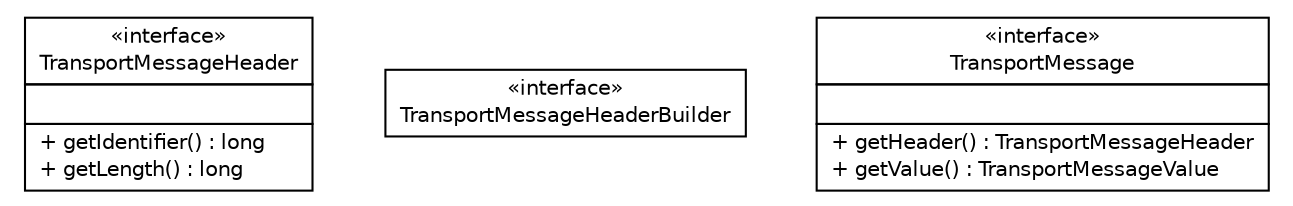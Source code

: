 #!/usr/local/bin/dot
#
# Class diagram 
# Generated by UMLGraph version R5_6 (http://www.umlgraph.org/)
#

digraph G {
	edge [fontname="Helvetica",fontsize=10,labelfontname="Helvetica",labelfontsize=10];
	node [fontname="Helvetica",fontsize=10,shape=plaintext];
	nodesep=0.25;
	ranksep=0.5;
	// de.hsbremen.tc.tnc.message.t.message.TransportMessageHeader
	c7665 [label=<<table title="de.hsbremen.tc.tnc.message.t.message.TransportMessageHeader" border="0" cellborder="1" cellspacing="0" cellpadding="2" port="p" href="./TransportMessageHeader.html">
		<tr><td><table border="0" cellspacing="0" cellpadding="1">
<tr><td align="center" balign="center"> &#171;interface&#187; </td></tr>
<tr><td align="center" balign="center"> TransportMessageHeader </td></tr>
		</table></td></tr>
		<tr><td><table border="0" cellspacing="0" cellpadding="1">
<tr><td align="left" balign="left">  </td></tr>
		</table></td></tr>
		<tr><td><table border="0" cellspacing="0" cellpadding="1">
<tr><td align="left" balign="left"> + getIdentifier() : long </td></tr>
<tr><td align="left" balign="left"> + getLength() : long </td></tr>
		</table></td></tr>
		</table>>, URL="./TransportMessageHeader.html", fontname="Helvetica", fontcolor="black", fontsize=10.0];
	// de.hsbremen.tc.tnc.message.t.message.TransportMessageHeaderBuilder
	c7666 [label=<<table title="de.hsbremen.tc.tnc.message.t.message.TransportMessageHeaderBuilder" border="0" cellborder="1" cellspacing="0" cellpadding="2" port="p" href="./TransportMessageHeaderBuilder.html">
		<tr><td><table border="0" cellspacing="0" cellpadding="1">
<tr><td align="center" balign="center"> &#171;interface&#187; </td></tr>
<tr><td align="center" balign="center"> TransportMessageHeaderBuilder </td></tr>
		</table></td></tr>
		</table>>, URL="./TransportMessageHeaderBuilder.html", fontname="Helvetica", fontcolor="black", fontsize=10.0];
	// de.hsbremen.tc.tnc.message.t.message.TransportMessage
	c7667 [label=<<table title="de.hsbremen.tc.tnc.message.t.message.TransportMessage" border="0" cellborder="1" cellspacing="0" cellpadding="2" port="p" href="./TransportMessage.html">
		<tr><td><table border="0" cellspacing="0" cellpadding="1">
<tr><td align="center" balign="center"> &#171;interface&#187; </td></tr>
<tr><td align="center" balign="center"> TransportMessage </td></tr>
		</table></td></tr>
		<tr><td><table border="0" cellspacing="0" cellpadding="1">
<tr><td align="left" balign="left">  </td></tr>
		</table></td></tr>
		<tr><td><table border="0" cellspacing="0" cellpadding="1">
<tr><td align="left" balign="left"> + getHeader() : TransportMessageHeader </td></tr>
<tr><td align="left" balign="left"> + getValue() : TransportMessageValue </td></tr>
		</table></td></tr>
		</table>>, URL="./TransportMessage.html", fontname="Helvetica", fontcolor="black", fontsize=10.0];
}

